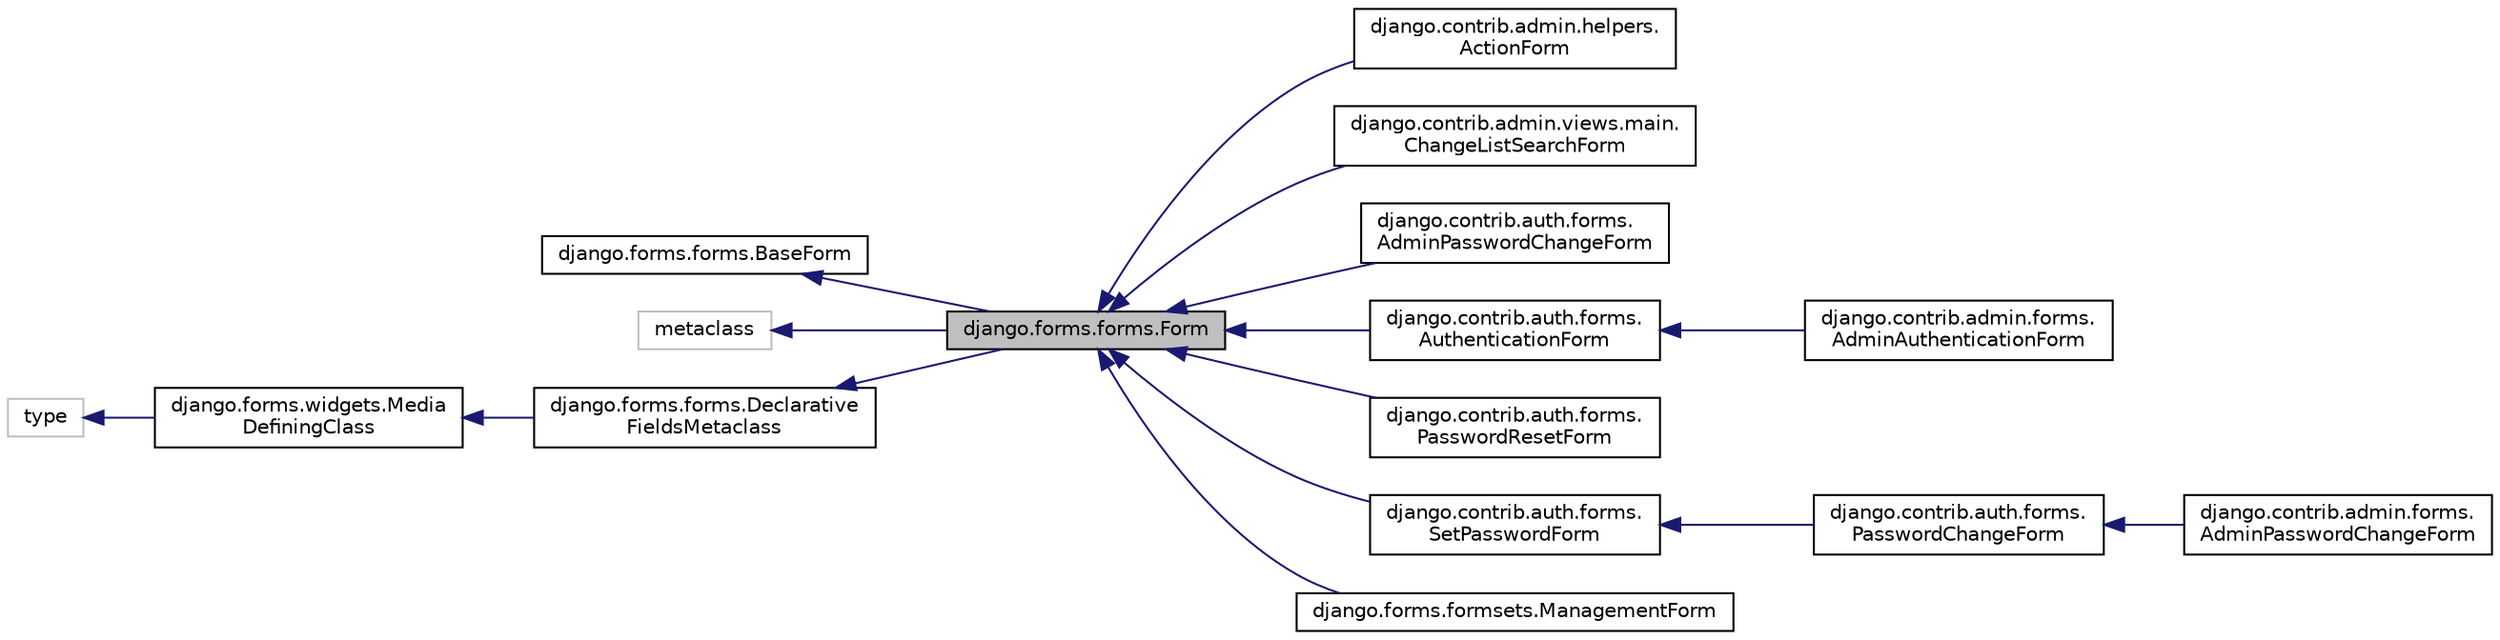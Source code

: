 digraph "django.forms.forms.Form"
{
 // LATEX_PDF_SIZE
  edge [fontname="Helvetica",fontsize="10",labelfontname="Helvetica",labelfontsize="10"];
  node [fontname="Helvetica",fontsize="10",shape=record];
  rankdir="LR";
  Node1 [label="django.forms.forms.Form",height=0.2,width=0.4,color="black", fillcolor="grey75", style="filled", fontcolor="black",tooltip=" "];
  Node2 -> Node1 [dir="back",color="midnightblue",fontsize="10",style="solid"];
  Node2 [label="django.forms.forms.BaseForm",height=0.2,width=0.4,color="black", fillcolor="white", style="filled",URL="$classdjango_1_1forms_1_1forms_1_1_base_form.html",tooltip=" "];
  Node3 -> Node1 [dir="back",color="midnightblue",fontsize="10",style="solid"];
  Node3 [label="metaclass",height=0.2,width=0.4,color="grey75", fillcolor="white", style="filled",tooltip=" "];
  Node4 -> Node1 [dir="back",color="midnightblue",fontsize="10",style="solid"];
  Node4 [label="django.forms.forms.Declarative\lFieldsMetaclass",height=0.2,width=0.4,color="black", fillcolor="white", style="filled",URL="$classdjango_1_1forms_1_1forms_1_1_declarative_fields_metaclass.html",tooltip=" "];
  Node5 -> Node4 [dir="back",color="midnightblue",fontsize="10",style="solid"];
  Node5 [label="django.forms.widgets.Media\lDefiningClass",height=0.2,width=0.4,color="black", fillcolor="white", style="filled",URL="$classdjango_1_1forms_1_1widgets_1_1_media_defining_class.html",tooltip=" "];
  Node6 -> Node5 [dir="back",color="midnightblue",fontsize="10",style="solid"];
  Node6 [label="type",height=0.2,width=0.4,color="grey75", fillcolor="white", style="filled",tooltip=" "];
  Node1 -> Node7 [dir="back",color="midnightblue",fontsize="10",style="solid"];
  Node7 [label="django.contrib.admin.helpers.\lActionForm",height=0.2,width=0.4,color="black", fillcolor="white", style="filled",URL="$classdjango_1_1contrib_1_1admin_1_1helpers_1_1_action_form.html",tooltip=" "];
  Node1 -> Node8 [dir="back",color="midnightblue",fontsize="10",style="solid"];
  Node8 [label="django.contrib.admin.views.main.\lChangeListSearchForm",height=0.2,width=0.4,color="black", fillcolor="white", style="filled",URL="$classdjango_1_1contrib_1_1admin_1_1views_1_1main_1_1_change_list_search_form.html",tooltip=" "];
  Node1 -> Node9 [dir="back",color="midnightblue",fontsize="10",style="solid"];
  Node9 [label="django.contrib.auth.forms.\lAdminPasswordChangeForm",height=0.2,width=0.4,color="black", fillcolor="white", style="filled",URL="$classdjango_1_1contrib_1_1auth_1_1forms_1_1_admin_password_change_form.html",tooltip=" "];
  Node1 -> Node10 [dir="back",color="midnightblue",fontsize="10",style="solid"];
  Node10 [label="django.contrib.auth.forms.\lAuthenticationForm",height=0.2,width=0.4,color="black", fillcolor="white", style="filled",URL="$classdjango_1_1contrib_1_1auth_1_1forms_1_1_authentication_form.html",tooltip=" "];
  Node10 -> Node11 [dir="back",color="midnightblue",fontsize="10",style="solid"];
  Node11 [label="django.contrib.admin.forms.\lAdminAuthenticationForm",height=0.2,width=0.4,color="black", fillcolor="white", style="filled",URL="$classdjango_1_1contrib_1_1admin_1_1forms_1_1_admin_authentication_form.html",tooltip=" "];
  Node1 -> Node12 [dir="back",color="midnightblue",fontsize="10",style="solid"];
  Node12 [label="django.contrib.auth.forms.\lPasswordResetForm",height=0.2,width=0.4,color="black", fillcolor="white", style="filled",URL="$classdjango_1_1contrib_1_1auth_1_1forms_1_1_password_reset_form.html",tooltip=" "];
  Node1 -> Node13 [dir="back",color="midnightblue",fontsize="10",style="solid"];
  Node13 [label="django.contrib.auth.forms.\lSetPasswordForm",height=0.2,width=0.4,color="black", fillcolor="white", style="filled",URL="$classdjango_1_1contrib_1_1auth_1_1forms_1_1_set_password_form.html",tooltip=" "];
  Node13 -> Node14 [dir="back",color="midnightblue",fontsize="10",style="solid"];
  Node14 [label="django.contrib.auth.forms.\lPasswordChangeForm",height=0.2,width=0.4,color="black", fillcolor="white", style="filled",URL="$classdjango_1_1contrib_1_1auth_1_1forms_1_1_password_change_form.html",tooltip=" "];
  Node14 -> Node15 [dir="back",color="midnightblue",fontsize="10",style="solid"];
  Node15 [label="django.contrib.admin.forms.\lAdminPasswordChangeForm",height=0.2,width=0.4,color="black", fillcolor="white", style="filled",URL="$classdjango_1_1contrib_1_1admin_1_1forms_1_1_admin_password_change_form.html",tooltip=" "];
  Node1 -> Node16 [dir="back",color="midnightblue",fontsize="10",style="solid"];
  Node16 [label="django.forms.formsets.ManagementForm",height=0.2,width=0.4,color="black", fillcolor="white", style="filled",URL="$classdjango_1_1forms_1_1formsets_1_1_management_form.html",tooltip=" "];
}
